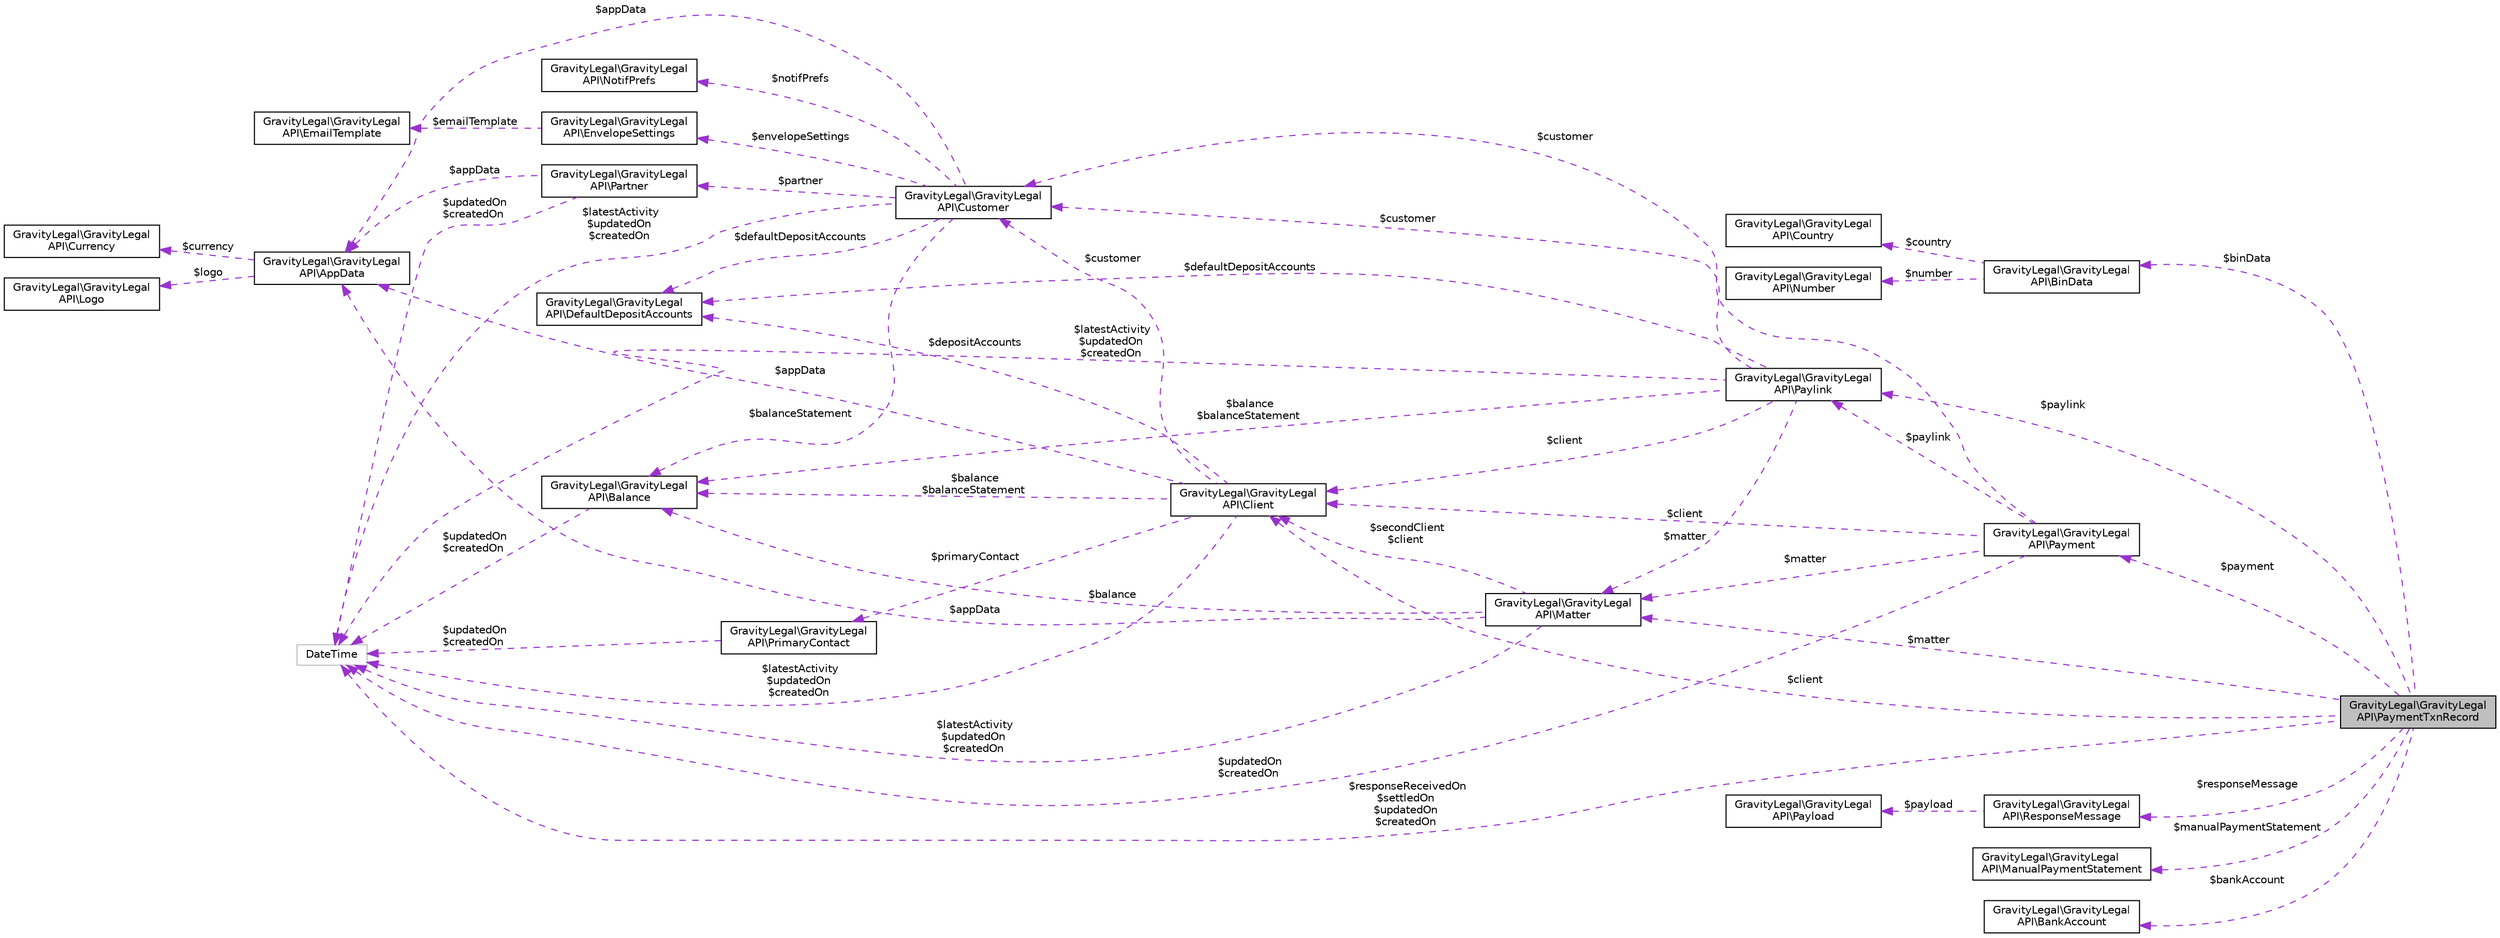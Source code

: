 digraph "GravityLegal\GravityLegalAPI\PaymentTxnRecord"
{
 // LATEX_PDF_SIZE
  edge [fontname="Helvetica",fontsize="10",labelfontname="Helvetica",labelfontsize="10"];
  node [fontname="Helvetica",fontsize="10",shape=record];
  rankdir="LR";
  Node1 [label="GravityLegal\\GravityLegal\lAPI\\PaymentTxnRecord",height=0.2,width=0.4,color="black", fillcolor="grey75", style="filled", fontcolor="black",tooltip=" "];
  Node2 -> Node1 [dir="back",color="darkorchid3",fontsize="10",style="dashed",label=" $binData" ,fontname="Helvetica"];
  Node2 [label="GravityLegal\\GravityLegal\lAPI\\BinData",height=0.2,width=0.4,color="black", fillcolor="white", style="filled",URL="$classGravityLegal_1_1GravityLegalAPI_1_1BinData.html",tooltip=" "];
  Node3 -> Node2 [dir="back",color="darkorchid3",fontsize="10",style="dashed",label=" $country" ,fontname="Helvetica"];
  Node3 [label="GravityLegal\\GravityLegal\lAPI\\Country",height=0.2,width=0.4,color="black", fillcolor="white", style="filled",URL="$classGravityLegal_1_1GravityLegalAPI_1_1Country.html",tooltip=" "];
  Node4 -> Node2 [dir="back",color="darkorchid3",fontsize="10",style="dashed",label=" $number" ,fontname="Helvetica"];
  Node4 [label="GravityLegal\\GravityLegal\lAPI\\Number",height=0.2,width=0.4,color="black", fillcolor="white", style="filled",URL="$classGravityLegal_1_1GravityLegalAPI_1_1Number.html",tooltip=" "];
  Node5 -> Node1 [dir="back",color="darkorchid3",fontsize="10",style="dashed",label=" $matter" ,fontname="Helvetica"];
  Node5 [label="GravityLegal\\GravityLegal\lAPI\\Matter",height=0.2,width=0.4,color="black", fillcolor="white", style="filled",URL="$classGravityLegal_1_1GravityLegalAPI_1_1Matter.html",tooltip=" "];
  Node6 -> Node5 [dir="back",color="darkorchid3",fontsize="10",style="dashed",label=" $latestActivity\n$updatedOn\n$createdOn" ,fontname="Helvetica"];
  Node6 [label="DateTime",height=0.2,width=0.4,color="grey75", fillcolor="white", style="filled",tooltip=" "];
  Node7 -> Node5 [dir="back",color="darkorchid3",fontsize="10",style="dashed",label=" $balance" ,fontname="Helvetica"];
  Node7 [label="GravityLegal\\GravityLegal\lAPI\\Balance",height=0.2,width=0.4,color="black", fillcolor="white", style="filled",URL="$classGravityLegal_1_1GravityLegalAPI_1_1Balance.html",tooltip=" "];
  Node6 -> Node7 [dir="back",color="darkorchid3",fontsize="10",style="dashed",label=" $updatedOn\n$createdOn" ,fontname="Helvetica"];
  Node8 -> Node5 [dir="back",color="darkorchid3",fontsize="10",style="dashed",label=" $appData" ,fontname="Helvetica"];
  Node8 [label="GravityLegal\\GravityLegal\lAPI\\AppData",height=0.2,width=0.4,color="black", fillcolor="white", style="filled",URL="$classGravityLegal_1_1GravityLegalAPI_1_1AppData.html",tooltip=" "];
  Node9 -> Node8 [dir="back",color="darkorchid3",fontsize="10",style="dashed",label=" $currency" ,fontname="Helvetica"];
  Node9 [label="GravityLegal\\GravityLegal\lAPI\\Currency",height=0.2,width=0.4,color="black", fillcolor="white", style="filled",URL="$classGravityLegal_1_1GravityLegalAPI_1_1Currency.html",tooltip=" "];
  Node10 -> Node8 [dir="back",color="darkorchid3",fontsize="10",style="dashed",label=" $logo" ,fontname="Helvetica"];
  Node10 [label="GravityLegal\\GravityLegal\lAPI\\Logo",height=0.2,width=0.4,color="black", fillcolor="white", style="filled",URL="$classGravityLegal_1_1GravityLegalAPI_1_1Logo.html",tooltip=" "];
  Node11 -> Node5 [dir="back",color="darkorchid3",fontsize="10",style="dashed",label=" $secondClient\n$client" ,fontname="Helvetica"];
  Node11 [label="GravityLegal\\GravityLegal\lAPI\\Client",height=0.2,width=0.4,color="black", fillcolor="white", style="filled",URL="$classGravityLegal_1_1GravityLegalAPI_1_1Client.html",tooltip=" "];
  Node12 -> Node11 [dir="back",color="darkorchid3",fontsize="10",style="dashed",label=" $primaryContact" ,fontname="Helvetica"];
  Node12 [label="GravityLegal\\GravityLegal\lAPI\\PrimaryContact",height=0.2,width=0.4,color="black", fillcolor="white", style="filled",URL="$classGravityLegal_1_1GravityLegalAPI_1_1PrimaryContact.html",tooltip=" "];
  Node6 -> Node12 [dir="back",color="darkorchid3",fontsize="10",style="dashed",label=" $updatedOn\n$createdOn" ,fontname="Helvetica"];
  Node13 -> Node11 [dir="back",color="darkorchid3",fontsize="10",style="dashed",label=" $depositAccounts" ,fontname="Helvetica"];
  Node13 [label="GravityLegal\\GravityLegal\lAPI\\DefaultDepositAccounts",height=0.2,width=0.4,color="black", fillcolor="white", style="filled",URL="$classGravityLegal_1_1GravityLegalAPI_1_1DefaultDepositAccounts.html",tooltip=" "];
  Node6 -> Node11 [dir="back",color="darkorchid3",fontsize="10",style="dashed",label=" $latestActivity\n$updatedOn\n$createdOn" ,fontname="Helvetica"];
  Node7 -> Node11 [dir="back",color="darkorchid3",fontsize="10",style="dashed",label=" $balance\n$balanceStatement" ,fontname="Helvetica"];
  Node8 -> Node11 [dir="back",color="darkorchid3",fontsize="10",style="dashed",label=" $appData" ,fontname="Helvetica"];
  Node14 -> Node11 [dir="back",color="darkorchid3",fontsize="10",style="dashed",label=" $customer" ,fontname="Helvetica"];
  Node14 [label="GravityLegal\\GravityLegal\lAPI\\Customer",height=0.2,width=0.4,color="black", fillcolor="white", style="filled",URL="$classGravityLegal_1_1GravityLegalAPI_1_1Customer.html",tooltip=" "];
  Node13 -> Node14 [dir="back",color="darkorchid3",fontsize="10",style="dashed",label=" $defaultDepositAccounts" ,fontname="Helvetica"];
  Node15 -> Node14 [dir="back",color="darkorchid3",fontsize="10",style="dashed",label=" $notifPrefs" ,fontname="Helvetica"];
  Node15 [label="GravityLegal\\GravityLegal\lAPI\\NotifPrefs",height=0.2,width=0.4,color="black", fillcolor="white", style="filled",URL="$classGravityLegal_1_1GravityLegalAPI_1_1NotifPrefs.html",tooltip=" "];
  Node6 -> Node14 [dir="back",color="darkorchid3",fontsize="10",style="dashed",label=" $latestActivity\n$updatedOn\n$createdOn" ,fontname="Helvetica"];
  Node16 -> Node14 [dir="back",color="darkorchid3",fontsize="10",style="dashed",label=" $envelopeSettings" ,fontname="Helvetica"];
  Node16 [label="GravityLegal\\GravityLegal\lAPI\\EnvelopeSettings",height=0.2,width=0.4,color="black", fillcolor="white", style="filled",URL="$classGravityLegal_1_1GravityLegalAPI_1_1EnvelopeSettings.html",tooltip=" "];
  Node17 -> Node16 [dir="back",color="darkorchid3",fontsize="10",style="dashed",label=" $emailTemplate" ,fontname="Helvetica"];
  Node17 [label="GravityLegal\\GravityLegal\lAPI\\EmailTemplate",height=0.2,width=0.4,color="black", fillcolor="white", style="filled",URL="$classGravityLegal_1_1GravityLegalAPI_1_1EmailTemplate.html",tooltip=" "];
  Node7 -> Node14 [dir="back",color="darkorchid3",fontsize="10",style="dashed",label=" $balanceStatement" ,fontname="Helvetica"];
  Node8 -> Node14 [dir="back",color="darkorchid3",fontsize="10",style="dashed",label=" $appData" ,fontname="Helvetica"];
  Node18 -> Node14 [dir="back",color="darkorchid3",fontsize="10",style="dashed",label=" $partner" ,fontname="Helvetica"];
  Node18 [label="GravityLegal\\GravityLegal\lAPI\\Partner",height=0.2,width=0.4,color="black", fillcolor="white", style="filled",URL="$classGravityLegal_1_1GravityLegalAPI_1_1Partner.html",tooltip=" "];
  Node6 -> Node18 [dir="back",color="darkorchid3",fontsize="10",style="dashed",label=" $updatedOn\n$createdOn" ,fontname="Helvetica"];
  Node8 -> Node18 [dir="back",color="darkorchid3",fontsize="10",style="dashed",label=" $appData" ,fontname="Helvetica"];
  Node6 -> Node1 [dir="back",color="darkorchid3",fontsize="10",style="dashed",label=" $responseReceivedOn\n$settledOn\n$updatedOn\n$createdOn" ,fontname="Helvetica"];
  Node19 -> Node1 [dir="back",color="darkorchid3",fontsize="10",style="dashed",label=" $payment" ,fontname="Helvetica"];
  Node19 [label="GravityLegal\\GravityLegal\lAPI\\Payment",height=0.2,width=0.4,color="black", fillcolor="white", style="filled",URL="$classGravityLegal_1_1GravityLegalAPI_1_1Payment.html",tooltip=" "];
  Node5 -> Node19 [dir="back",color="darkorchid3",fontsize="10",style="dashed",label=" $matter" ,fontname="Helvetica"];
  Node6 -> Node19 [dir="back",color="darkorchid3",fontsize="10",style="dashed",label=" $updatedOn\n$createdOn" ,fontname="Helvetica"];
  Node20 -> Node19 [dir="back",color="darkorchid3",fontsize="10",style="dashed",label=" $paylink" ,fontname="Helvetica"];
  Node20 [label="GravityLegal\\GravityLegal\lAPI\\Paylink",height=0.2,width=0.4,color="black", fillcolor="white", style="filled",URL="$classGravityLegal_1_1GravityLegalAPI_1_1Paylink.html",tooltip=" "];
  Node13 -> Node20 [dir="back",color="darkorchid3",fontsize="10",style="dashed",label=" $defaultDepositAccounts" ,fontname="Helvetica"];
  Node5 -> Node20 [dir="back",color="darkorchid3",fontsize="10",style="dashed",label=" $matter" ,fontname="Helvetica"];
  Node6 -> Node20 [dir="back",color="darkorchid3",fontsize="10",style="dashed",label=" $latestActivity\n$updatedOn\n$createdOn" ,fontname="Helvetica"];
  Node7 -> Node20 [dir="back",color="darkorchid3",fontsize="10",style="dashed",label=" $balance\n$balanceStatement" ,fontname="Helvetica"];
  Node14 -> Node20 [dir="back",color="darkorchid3",fontsize="10",style="dashed",label=" $customer" ,fontname="Helvetica"];
  Node11 -> Node20 [dir="back",color="darkorchid3",fontsize="10",style="dashed",label=" $client" ,fontname="Helvetica"];
  Node14 -> Node19 [dir="back",color="darkorchid3",fontsize="10",style="dashed",label=" $customer" ,fontname="Helvetica"];
  Node11 -> Node19 [dir="back",color="darkorchid3",fontsize="10",style="dashed",label=" $client" ,fontname="Helvetica"];
  Node21 -> Node1 [dir="back",color="darkorchid3",fontsize="10",style="dashed",label=" $responseMessage" ,fontname="Helvetica"];
  Node21 [label="GravityLegal\\GravityLegal\lAPI\\ResponseMessage",height=0.2,width=0.4,color="black", fillcolor="white", style="filled",URL="$classGravityLegal_1_1GravityLegalAPI_1_1ResponseMessage.html",tooltip=" "];
  Node22 -> Node21 [dir="back",color="darkorchid3",fontsize="10",style="dashed",label=" $payload" ,fontname="Helvetica"];
  Node22 [label="GravityLegal\\GravityLegal\lAPI\\Payload",height=0.2,width=0.4,color="black", fillcolor="white", style="filled",URL="$classGravityLegal_1_1GravityLegalAPI_1_1Payload.html",tooltip=" "];
  Node20 -> Node1 [dir="back",color="darkorchid3",fontsize="10",style="dashed",label=" $paylink" ,fontname="Helvetica"];
  Node23 -> Node1 [dir="back",color="darkorchid3",fontsize="10",style="dashed",label=" $manualPaymentStatement" ,fontname="Helvetica"];
  Node23 [label="GravityLegal\\GravityLegal\lAPI\\ManualPaymentStatement",height=0.2,width=0.4,color="black", fillcolor="white", style="filled",URL="$classGravityLegal_1_1GravityLegalAPI_1_1ManualPaymentStatement.html",tooltip=" "];
  Node24 -> Node1 [dir="back",color="darkorchid3",fontsize="10",style="dashed",label=" $bankAccount" ,fontname="Helvetica"];
  Node24 [label="GravityLegal\\GravityLegal\lAPI\\BankAccount",height=0.2,width=0.4,color="black", fillcolor="white", style="filled",URL="$classGravityLegal_1_1GravityLegalAPI_1_1BankAccount.html",tooltip=" "];
  Node11 -> Node1 [dir="back",color="darkorchid3",fontsize="10",style="dashed",label=" $client" ,fontname="Helvetica"];
}
